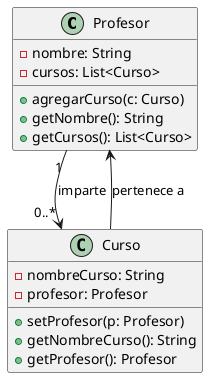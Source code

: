@startuml
class Profesor {
    - nombre: String
    - cursos: List<Curso>
    + agregarCurso(c: Curso)
    + getNombre(): String
    + getCursos(): List<Curso>
}

class Curso {
    - nombreCurso: String
    - profesor: Profesor
    + setProfesor(p: Profesor)
    + getNombreCurso(): String
    + getProfesor(): Profesor
}

Profesor "1" --> "0..*" Curso : imparte
Curso --> Profesor : pertenece a
@enduml

